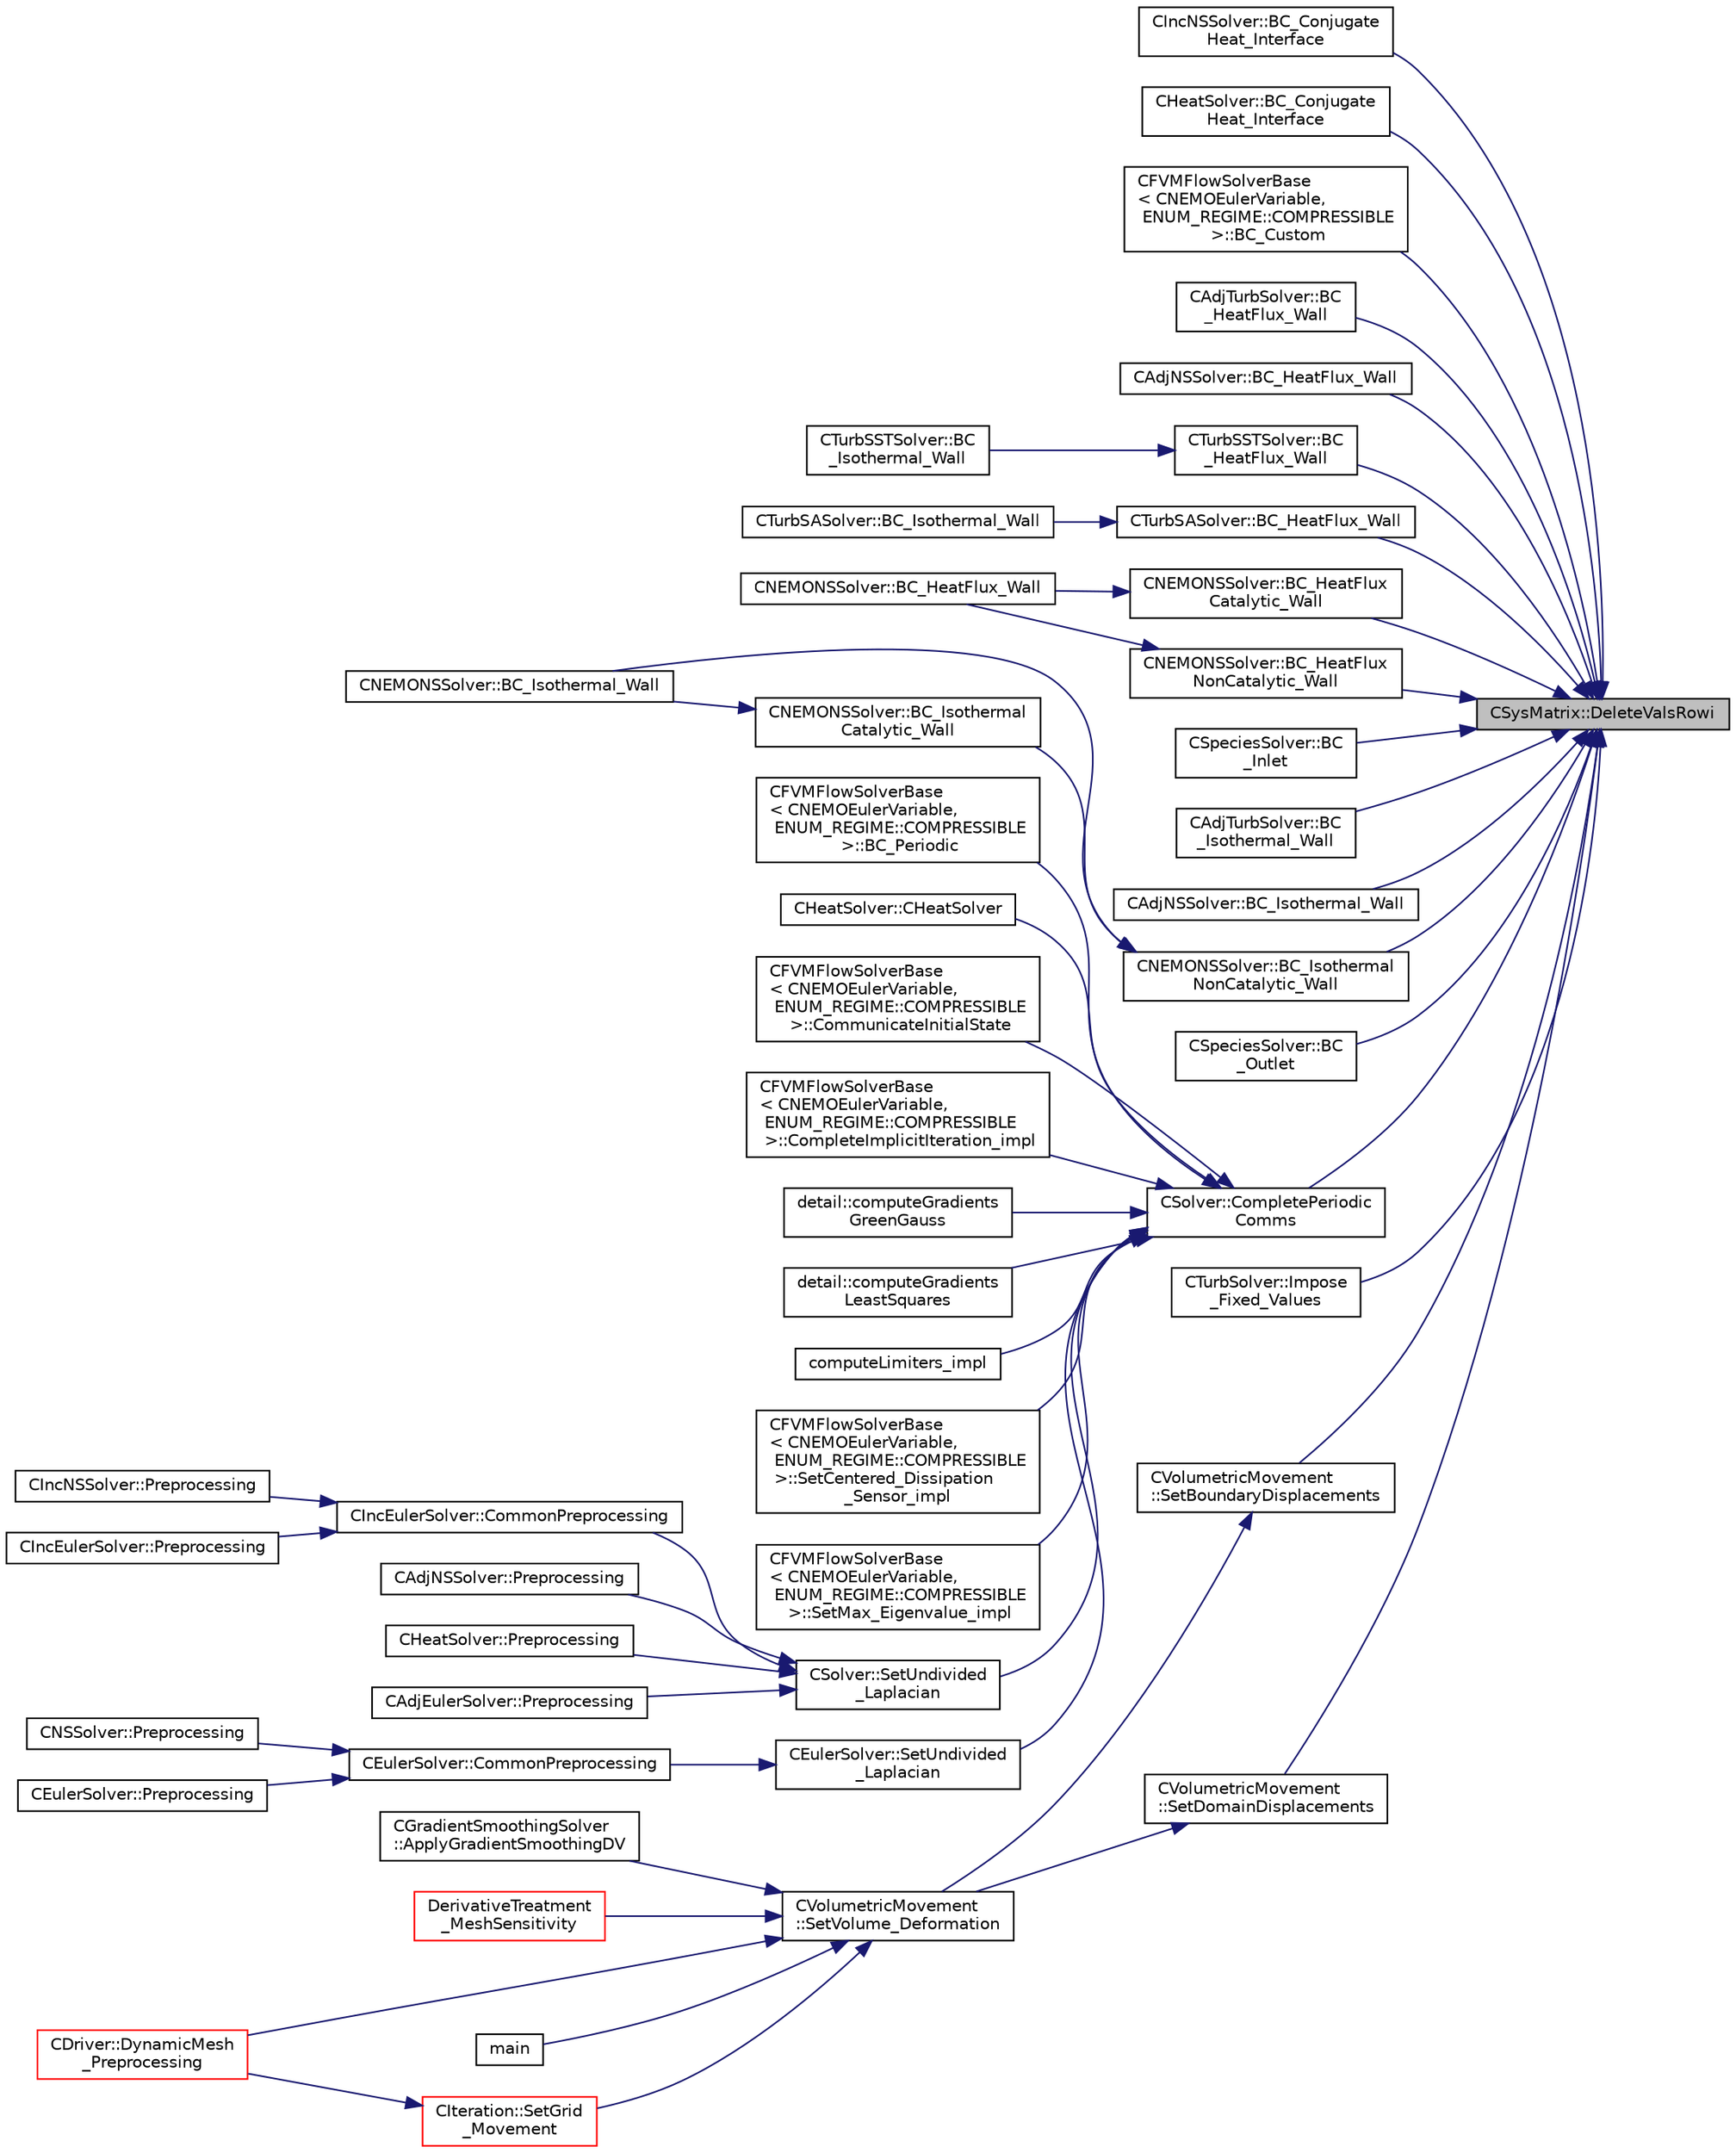digraph "CSysMatrix::DeleteValsRowi"
{
 // LATEX_PDF_SIZE
  edge [fontname="Helvetica",fontsize="10",labelfontname="Helvetica",labelfontsize="10"];
  node [fontname="Helvetica",fontsize="10",shape=record];
  rankdir="RL";
  Node1 [label="CSysMatrix::DeleteValsRowi",height=0.2,width=0.4,color="black", fillcolor="grey75", style="filled", fontcolor="black",tooltip="Deletes the values of the row i of the sparse matrix."];
  Node1 -> Node2 [dir="back",color="midnightblue",fontsize="10",style="solid",fontname="Helvetica"];
  Node2 [label="CIncNSSolver::BC_Conjugate\lHeat_Interface",height=0.2,width=0.4,color="black", fillcolor="white", style="filled",URL="$classCIncNSSolver.html#a20df3bf692b483420474f500c981584f",tooltip="Impose the (received) conjugate heat variables."];
  Node1 -> Node3 [dir="back",color="midnightblue",fontsize="10",style="solid",fontname="Helvetica"];
  Node3 [label="CHeatSolver::BC_Conjugate\lHeat_Interface",height=0.2,width=0.4,color="black", fillcolor="white", style="filled",URL="$classCHeatSolver.html#a557bceb05d8bf8cb7ea1fb03d4690e06",tooltip="Impose the (received) conjugate heat variables."];
  Node1 -> Node4 [dir="back",color="midnightblue",fontsize="10",style="solid",fontname="Helvetica"];
  Node4 [label="CFVMFlowSolverBase\l\< CNEMOEulerVariable,\l ENUM_REGIME::COMPRESSIBLE\l \>::BC_Custom",height=0.2,width=0.4,color="black", fillcolor="white", style="filled",URL="$classCFVMFlowSolverBase.html#a51801a9f54e9b4184f58a7becda5bd04",tooltip="Impose a custom or verification boundary condition."];
  Node1 -> Node5 [dir="back",color="midnightblue",fontsize="10",style="solid",fontname="Helvetica"];
  Node5 [label="CAdjTurbSolver::BC\l_HeatFlux_Wall",height=0.2,width=0.4,color="black", fillcolor="white", style="filled",URL="$classCAdjTurbSolver.html#a1a53831ac325af943189f6355dcdc77a",tooltip="Impose the Navier-Stokes turbulent adjoint boundary condition."];
  Node1 -> Node6 [dir="back",color="midnightblue",fontsize="10",style="solid",fontname="Helvetica"];
  Node6 [label="CAdjNSSolver::BC_HeatFlux_Wall",height=0.2,width=0.4,color="black", fillcolor="white", style="filled",URL="$classCAdjNSSolver.html#aac064a699355df483ca48c40e7c50675",tooltip="Impose via the residual or brute force the Navier-Stokes adjoint boundary condition (heat flux)."];
  Node1 -> Node7 [dir="back",color="midnightblue",fontsize="10",style="solid",fontname="Helvetica"];
  Node7 [label="CTurbSSTSolver::BC\l_HeatFlux_Wall",height=0.2,width=0.4,color="black", fillcolor="white", style="filled",URL="$classCTurbSSTSolver.html#ab12b85db2fa0f335bd94732bd450a3c7",tooltip="Impose the Navier-Stokes wall boundary condition."];
  Node7 -> Node8 [dir="back",color="midnightblue",fontsize="10",style="solid",fontname="Helvetica"];
  Node8 [label="CTurbSSTSolver::BC\l_Isothermal_Wall",height=0.2,width=0.4,color="black", fillcolor="white", style="filled",URL="$classCTurbSSTSolver.html#aacdfb401c6637c3e4e99b335b5859384",tooltip="Impose the Navier-Stokes wall boundary condition."];
  Node1 -> Node9 [dir="back",color="midnightblue",fontsize="10",style="solid",fontname="Helvetica"];
  Node9 [label="CTurbSASolver::BC_HeatFlux_Wall",height=0.2,width=0.4,color="black", fillcolor="white", style="filled",URL="$classCTurbSASolver.html#af459752616f30724d593fd5701fafa00",tooltip="Impose the Navier-Stokes wall boundary condition."];
  Node9 -> Node10 [dir="back",color="midnightblue",fontsize="10",style="solid",fontname="Helvetica"];
  Node10 [label="CTurbSASolver::BC_Isothermal_Wall",height=0.2,width=0.4,color="black", fillcolor="white", style="filled",URL="$classCTurbSASolver.html#a4637e7b91db510ddcacfafd01817aafa",tooltip="Impose the Navier-Stokes wall boundary condition."];
  Node1 -> Node11 [dir="back",color="midnightblue",fontsize="10",style="solid",fontname="Helvetica"];
  Node11 [label="CNEMONSSolver::BC_HeatFlux\lCatalytic_Wall",height=0.2,width=0.4,color="black", fillcolor="white", style="filled",URL="$classCNEMONSSolver.html#a1d9ff4495625b00bfbf46b3ad87c4167",tooltip="Impose a constant heat-flux condition at the wall."];
  Node11 -> Node12 [dir="back",color="midnightblue",fontsize="10",style="solid",fontname="Helvetica"];
  Node12 [label="CNEMONSSolver::BC_HeatFlux_Wall",height=0.2,width=0.4,color="black", fillcolor="white", style="filled",URL="$classCNEMONSSolver.html#aa52e178cc5f052026e73735d6e9b847f",tooltip="Impose a constant heat-flux condition at the wall."];
  Node1 -> Node13 [dir="back",color="midnightblue",fontsize="10",style="solid",fontname="Helvetica"];
  Node13 [label="CNEMONSSolver::BC_HeatFlux\lNonCatalytic_Wall",height=0.2,width=0.4,color="black", fillcolor="white", style="filled",URL="$classCNEMONSSolver.html#acd1bedbd2a7588cfa7a86831d4c9dfc9",tooltip="Impose a constant heat-flux condition at the wall."];
  Node13 -> Node12 [dir="back",color="midnightblue",fontsize="10",style="solid",fontname="Helvetica"];
  Node1 -> Node14 [dir="back",color="midnightblue",fontsize="10",style="solid",fontname="Helvetica"];
  Node14 [label="CSpeciesSolver::BC\l_Inlet",height=0.2,width=0.4,color="black", fillcolor="white", style="filled",URL="$classCSpeciesSolver.html#ae44ba23c513ea2a0ee0e9e203e353b7b",tooltip="Impose the inlet boundary condition."];
  Node1 -> Node15 [dir="back",color="midnightblue",fontsize="10",style="solid",fontname="Helvetica"];
  Node15 [label="CAdjTurbSolver::BC\l_Isothermal_Wall",height=0.2,width=0.4,color="black", fillcolor="white", style="filled",URL="$classCAdjTurbSolver.html#a90a20eaa12710555aede53fa56bca0df",tooltip="Impose an isothermal wall boundary condition (no-slip)."];
  Node1 -> Node16 [dir="back",color="midnightblue",fontsize="10",style="solid",fontname="Helvetica"];
  Node16 [label="CAdjNSSolver::BC_Isothermal_Wall",height=0.2,width=0.4,color="black", fillcolor="white", style="filled",URL="$classCAdjNSSolver.html#a159875229feba5b14c433990e5a89d60",tooltip="Impose via the residual or brute force the Navier-Stokes adjoint boundary condition (heat flux)."];
  Node1 -> Node17 [dir="back",color="midnightblue",fontsize="10",style="solid",fontname="Helvetica"];
  Node17 [label="CNEMONSSolver::BC_Isothermal\lNonCatalytic_Wall",height=0.2,width=0.4,color="black", fillcolor="white", style="filled",URL="$classCNEMONSSolver.html#a1c4746b9e1e0c7232f1bd06535c22b14",tooltip="Impose the Navier-Stokes boundary condition (strong)."];
  Node17 -> Node18 [dir="back",color="midnightblue",fontsize="10",style="solid",fontname="Helvetica"];
  Node18 [label="CNEMONSSolver::BC_Isothermal_Wall",height=0.2,width=0.4,color="black", fillcolor="white", style="filled",URL="$classCNEMONSSolver.html#a8c6c80e6e8f2aed2ff80c78a8e5aec9e",tooltip="Generic implementation of the isothermal wall."];
  Node17 -> Node19 [dir="back",color="midnightblue",fontsize="10",style="solid",fontname="Helvetica"];
  Node19 [label="CNEMONSSolver::BC_Isothermal\lCatalytic_Wall",height=0.2,width=0.4,color="black", fillcolor="white", style="filled",URL="$classCNEMONSSolver.html#ae3d2c5f1c94cb3d01b7f351ce3105f31",tooltip="Impose the Navier-Stokes boundary condition (strong)."];
  Node19 -> Node18 [dir="back",color="midnightblue",fontsize="10",style="solid",fontname="Helvetica"];
  Node1 -> Node20 [dir="back",color="midnightblue",fontsize="10",style="solid",fontname="Helvetica"];
  Node20 [label="CSpeciesSolver::BC\l_Outlet",height=0.2,width=0.4,color="black", fillcolor="white", style="filled",URL="$classCSpeciesSolver.html#a548512ab2846aa9efea881ad958db6c0",tooltip="Impose the outlet boundary condition."];
  Node1 -> Node21 [dir="back",color="midnightblue",fontsize="10",style="solid",fontname="Helvetica"];
  Node21 [label="CSolver::CompletePeriodic\lComms",height=0.2,width=0.4,color="black", fillcolor="white", style="filled",URL="$classCSolver.html#a6b9c3e0290bce84f14ad3fde8ffa8658",tooltip="Routine to complete the set of non-blocking periodic communications launched by InitiatePeriodicComms..."];
  Node21 -> Node22 [dir="back",color="midnightblue",fontsize="10",style="solid",fontname="Helvetica"];
  Node22 [label="CFVMFlowSolverBase\l\< CNEMOEulerVariable,\l ENUM_REGIME::COMPRESSIBLE\l \>::BC_Periodic",height=0.2,width=0.4,color="black", fillcolor="white", style="filled",URL="$classCFVMFlowSolverBase.html#a24ebe4d462bbef07ec992c8c4d3e3aa3",tooltip="Impose a periodic boundary condition by summing contributions from the complete control volume."];
  Node21 -> Node23 [dir="back",color="midnightblue",fontsize="10",style="solid",fontname="Helvetica"];
  Node23 [label="CHeatSolver::CHeatSolver",height=0.2,width=0.4,color="black", fillcolor="white", style="filled",URL="$classCHeatSolver.html#a89c9ece2b98a950e53f4ee9482968186",tooltip="Constructor of the class."];
  Node21 -> Node24 [dir="back",color="midnightblue",fontsize="10",style="solid",fontname="Helvetica"];
  Node24 [label="CFVMFlowSolverBase\l\< CNEMOEulerVariable,\l ENUM_REGIME::COMPRESSIBLE\l \>::CommunicateInitialState",height=0.2,width=0.4,color="black", fillcolor="white", style="filled",URL="$classCFVMFlowSolverBase.html#ae06b2ffc1a1010f31dcfea2c24dbf46a",tooltip="Communicate the initial solver state."];
  Node21 -> Node25 [dir="back",color="midnightblue",fontsize="10",style="solid",fontname="Helvetica"];
  Node25 [label="CFVMFlowSolverBase\l\< CNEMOEulerVariable,\l ENUM_REGIME::COMPRESSIBLE\l \>::CompleteImplicitIteration_impl",height=0.2,width=0.4,color="black", fillcolor="white", style="filled",URL="$classCFVMFlowSolverBase.html#a3eb0fbabf1ce42ccc0fe626473800e09",tooltip="Generic implementation to complete an implicit iteration, i.e. update the solution."];
  Node21 -> Node26 [dir="back",color="midnightblue",fontsize="10",style="solid",fontname="Helvetica"];
  Node26 [label="detail::computeGradients\lGreenGauss",height=0.2,width=0.4,color="black", fillcolor="white", style="filled",URL="$group__FvmAlgos.html#ga031dfb21c1777c986ae93d716ec4568b",tooltip="Compute the gradient of a field using the Green-Gauss theorem."];
  Node21 -> Node27 [dir="back",color="midnightblue",fontsize="10",style="solid",fontname="Helvetica"];
  Node27 [label="detail::computeGradients\lLeastSquares",height=0.2,width=0.4,color="black", fillcolor="white", style="filled",URL="$group__FvmAlgos.html#ga186a32bf8b211a50432fe55a6a608c21",tooltip="Compute the gradient of a field using inverse-distance-weighted or unweighted Least-Squares approxima..."];
  Node21 -> Node28 [dir="back",color="midnightblue",fontsize="10",style="solid",fontname="Helvetica"];
  Node28 [label="computeLimiters_impl",height=0.2,width=0.4,color="black", fillcolor="white", style="filled",URL="$group__FvmAlgos.html#ga4639562695f9dc19f098e6d00fcacde1",tooltip="Generic limiter computation for methods based on one limiter value per point (as opposed to one per e..."];
  Node21 -> Node29 [dir="back",color="midnightblue",fontsize="10",style="solid",fontname="Helvetica"];
  Node29 [label="CFVMFlowSolverBase\l\< CNEMOEulerVariable,\l ENUM_REGIME::COMPRESSIBLE\l \>::SetCentered_Dissipation\l_Sensor_impl",height=0.2,width=0.4,color="black", fillcolor="white", style="filled",URL="$classCFVMFlowSolverBase.html#afb9ed896e3882658d23042a5ee15c9d2",tooltip="Compute the dissipation sensor for centered schemes."];
  Node21 -> Node30 [dir="back",color="midnightblue",fontsize="10",style="solid",fontname="Helvetica"];
  Node30 [label="CFVMFlowSolverBase\l\< CNEMOEulerVariable,\l ENUM_REGIME::COMPRESSIBLE\l \>::SetMax_Eigenvalue_impl",height=0.2,width=0.4,color="black", fillcolor="white", style="filled",URL="$classCFVMFlowSolverBase.html#adc3a96a8ca25902058864c18b533192d",tooltip="Compute the max eigenvalue, gemeric implementation."];
  Node21 -> Node31 [dir="back",color="midnightblue",fontsize="10",style="solid",fontname="Helvetica"];
  Node31 [label="CSolver::SetUndivided\l_Laplacian",height=0.2,width=0.4,color="black", fillcolor="white", style="filled",URL="$classCSolver.html#ae9fa6bf0e3ef0dff07dd85e0a87eef4d",tooltip="Compute the undivided laplacian for the solution variables."];
  Node31 -> Node32 [dir="back",color="midnightblue",fontsize="10",style="solid",fontname="Helvetica"];
  Node32 [label="CIncEulerSolver::CommonPreprocessing",height=0.2,width=0.4,color="black", fillcolor="white", style="filled",URL="$classCIncEulerSolver.html#ac50d02e914c4337e73d2c4878b12c59d",tooltip="Preprocessing actions common to the Euler and NS solvers."];
  Node32 -> Node33 [dir="back",color="midnightblue",fontsize="10",style="solid",fontname="Helvetica"];
  Node33 [label="CIncNSSolver::Preprocessing",height=0.2,width=0.4,color="black", fillcolor="white", style="filled",URL="$classCIncNSSolver.html#aaaff5cfe93aa72a689248c80b2ea9149",tooltip="Restart residual and compute gradients."];
  Node32 -> Node34 [dir="back",color="midnightblue",fontsize="10",style="solid",fontname="Helvetica"];
  Node34 [label="CIncEulerSolver::Preprocessing",height=0.2,width=0.4,color="black", fillcolor="white", style="filled",URL="$classCIncEulerSolver.html#aac33066eba6bdbe02693afb992e307d8",tooltip="Compute primitive variables and their gradients."];
  Node31 -> Node35 [dir="back",color="midnightblue",fontsize="10",style="solid",fontname="Helvetica"];
  Node35 [label="CAdjNSSolver::Preprocessing",height=0.2,width=0.4,color="black", fillcolor="white", style="filled",URL="$classCAdjNSSolver.html#a0669f6fb8ef7cd7800d151d4aff7d3f6",tooltip="Restart residual and compute gradients."];
  Node31 -> Node36 [dir="back",color="midnightblue",fontsize="10",style="solid",fontname="Helvetica"];
  Node36 [label="CHeatSolver::Preprocessing",height=0.2,width=0.4,color="black", fillcolor="white", style="filled",URL="$classCHeatSolver.html#a851f311d6da4056e4cb2ce3f26c95df0",tooltip="Restart residual and compute gradients."];
  Node31 -> Node37 [dir="back",color="midnightblue",fontsize="10",style="solid",fontname="Helvetica"];
  Node37 [label="CAdjEulerSolver::Preprocessing",height=0.2,width=0.4,color="black", fillcolor="white", style="filled",URL="$classCAdjEulerSolver.html#a64baf8c7af6006bdc4ad0919f7c2507a",tooltip="Initialize the residual vectors."];
  Node21 -> Node38 [dir="back",color="midnightblue",fontsize="10",style="solid",fontname="Helvetica"];
  Node38 [label="CEulerSolver::SetUndivided\l_Laplacian",height=0.2,width=0.4,color="black", fillcolor="white", style="filled",URL="$classCEulerSolver.html#a82314e58faf4d98a5f3733f43d64de92",tooltip="Compute the undivided laplacian for the solution."];
  Node38 -> Node39 [dir="back",color="midnightblue",fontsize="10",style="solid",fontname="Helvetica"];
  Node39 [label="CEulerSolver::CommonPreprocessing",height=0.2,width=0.4,color="black", fillcolor="white", style="filled",URL="$classCEulerSolver.html#a0d6f93feba8d6aad18edf3594213042b",tooltip="Preprocessing actions common to the Euler and NS solvers."];
  Node39 -> Node40 [dir="back",color="midnightblue",fontsize="10",style="solid",fontname="Helvetica"];
  Node40 [label="CNSSolver::Preprocessing",height=0.2,width=0.4,color="black", fillcolor="white", style="filled",URL="$classCNSSolver.html#af83e7cb773797239cdc98fc4d202d32f",tooltip="Restart residual and compute gradients."];
  Node39 -> Node41 [dir="back",color="midnightblue",fontsize="10",style="solid",fontname="Helvetica"];
  Node41 [label="CEulerSolver::Preprocessing",height=0.2,width=0.4,color="black", fillcolor="white", style="filled",URL="$classCEulerSolver.html#ab08b6aa95648e7ab973f9f247fe54b31",tooltip="Compute primitive variables and their gradients."];
  Node1 -> Node42 [dir="back",color="midnightblue",fontsize="10",style="solid",fontname="Helvetica"];
  Node42 [label="CTurbSolver::Impose\l_Fixed_Values",height=0.2,width=0.4,color="black", fillcolor="white", style="filled",URL="$classCTurbSolver.html#a35849b2e45ccdde346861286955981cf",tooltip="Impose fixed values to turbulence quantities."];
  Node1 -> Node43 [dir="back",color="midnightblue",fontsize="10",style="solid",fontname="Helvetica"];
  Node43 [label="CVolumetricMovement\l::SetBoundaryDisplacements",height=0.2,width=0.4,color="black", fillcolor="white", style="filled",URL="$classCVolumetricMovement.html#a3555067b3e76a3d6fed5d78a21a776ea",tooltip="Check the boundary vertex that are going to be moved."];
  Node43 -> Node44 [dir="back",color="midnightblue",fontsize="10",style="solid",fontname="Helvetica"];
  Node44 [label="CVolumetricMovement\l::SetVolume_Deformation",height=0.2,width=0.4,color="black", fillcolor="white", style="filled",URL="$classCVolumetricMovement.html#a96c9dadafe051a2479ef4ec4b51adb04",tooltip="Grid deformation using the spring analogy method."];
  Node44 -> Node45 [dir="back",color="midnightblue",fontsize="10",style="solid",fontname="Helvetica"];
  Node45 [label="CGradientSmoothingSolver\l::ApplyGradientSmoothingDV",height=0.2,width=0.4,color="black", fillcolor="white", style="filled",URL="$classCGradientSmoothingSolver.html#a443fb04934697664cd7defae114e6ef4",tooltip="All steps required for smoothing the whole system on DV level in an iterative way."];
  Node44 -> Node46 [dir="back",color="midnightblue",fontsize="10",style="solid",fontname="Helvetica"];
  Node46 [label="DerivativeTreatment\l_MeshSensitivity",height=0.2,width=0.4,color="red", fillcolor="white", style="filled",URL="$SU2__DOT_8cpp.html#a160a5823e2f9b59992121278680ea5d5",tooltip="Treatment of derivatives with the Sobolev smoothing solver."];
  Node44 -> Node48 [dir="back",color="midnightblue",fontsize="10",style="solid",fontname="Helvetica"];
  Node48 [label="CDriver::DynamicMesh\l_Preprocessing",height=0.2,width=0.4,color="red", fillcolor="white", style="filled",URL="$classCDriver.html#ab130423a20d43ddd4eb0d9cde51c2708",tooltip="GridMovement_Preprocessing."];
  Node44 -> Node50 [dir="back",color="midnightblue",fontsize="10",style="solid",fontname="Helvetica"];
  Node50 [label="main",height=0.2,width=0.4,color="black", fillcolor="white", style="filled",URL="$SU2__DEF_8cpp.html#a0ddf1224851353fc92bfbff6f499fa97",tooltip=" "];
  Node44 -> Node51 [dir="back",color="midnightblue",fontsize="10",style="solid",fontname="Helvetica"];
  Node51 [label="CIteration::SetGrid\l_Movement",height=0.2,width=0.4,color="red", fillcolor="white", style="filled",URL="$classCIteration.html#a7b36785762f6b0c214569b185b858b6c",tooltip="Updates the positions and grid velocities for dynamic meshes between physical time steps."];
  Node51 -> Node48 [dir="back",color="midnightblue",fontsize="10",style="solid",fontname="Helvetica"];
  Node1 -> Node72 [dir="back",color="midnightblue",fontsize="10",style="solid",fontname="Helvetica"];
  Node72 [label="CVolumetricMovement\l::SetDomainDisplacements",height=0.2,width=0.4,color="black", fillcolor="white", style="filled",URL="$classCVolumetricMovement.html#a34e2da985ad10e2db2d7b3753f0569c3",tooltip="Check the domain points vertex that are going to be moved."];
  Node72 -> Node44 [dir="back",color="midnightblue",fontsize="10",style="solid",fontname="Helvetica"];
}
